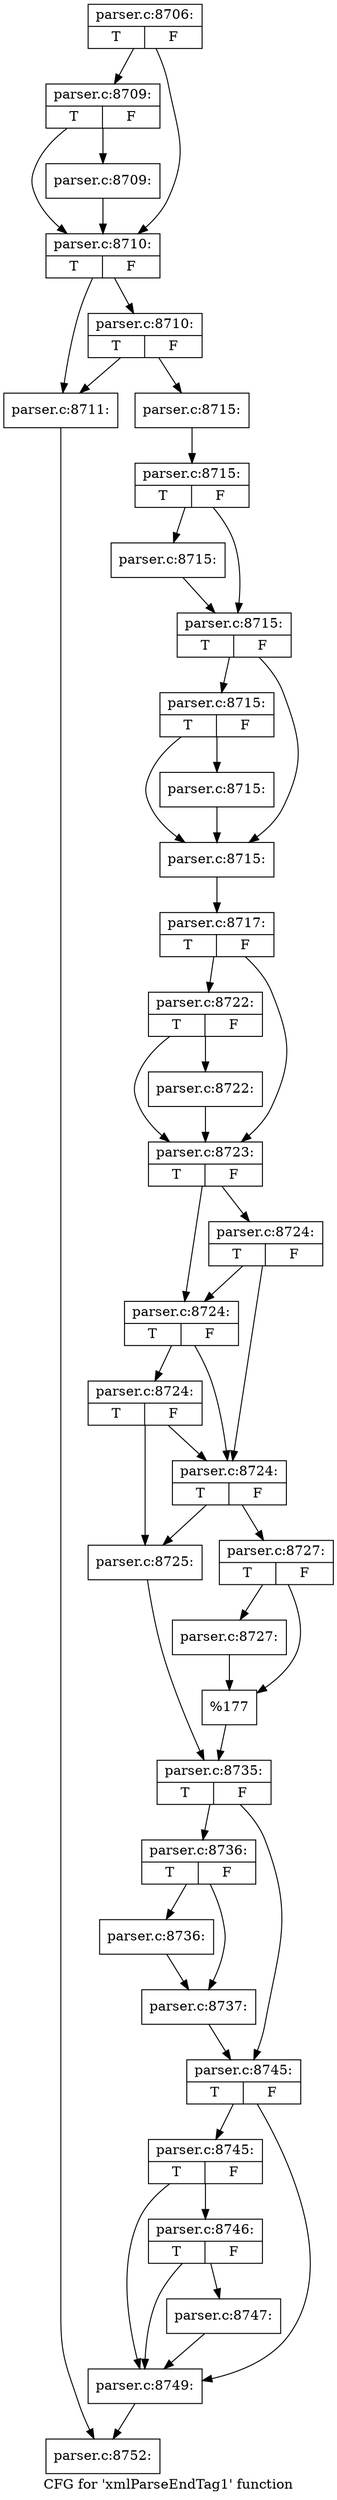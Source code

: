 digraph "CFG for 'xmlParseEndTag1' function" {
	label="CFG for 'xmlParseEndTag1' function";

	Node0x4bf9b60 [shape=record,label="{parser.c:8706:|{<s0>T|<s1>F}}"];
	Node0x4bf9b60 -> Node0x4bfe850;
	Node0x4bf9b60 -> Node0x4bfe800;
	Node0x4bfe850 [shape=record,label="{parser.c:8709:|{<s0>T|<s1>F}}"];
	Node0x4bfe850 -> Node0x4bfe7b0;
	Node0x4bfe850 -> Node0x4bfe800;
	Node0x4bfe7b0 [shape=record,label="{parser.c:8709:}"];
	Node0x4bfe7b0 -> Node0x4bfe800;
	Node0x4bfe800 [shape=record,label="{parser.c:8710:|{<s0>T|<s1>F}}"];
	Node0x4bfe800 -> Node0x4bff410;
	Node0x4bfe800 -> Node0x4bff4b0;
	Node0x4bff4b0 [shape=record,label="{parser.c:8710:|{<s0>T|<s1>F}}"];
	Node0x4bff4b0 -> Node0x4bff410;
	Node0x4bff4b0 -> Node0x4bff460;
	Node0x4bff410 [shape=record,label="{parser.c:8711:}"];
	Node0x4bff410 -> Node0x4bfdfc0;
	Node0x4bff460 [shape=record,label="{parser.c:8715:}"];
	Node0x4bff460 -> Node0x4c00560;
	Node0x4c00560 [shape=record,label="{parser.c:8715:|{<s0>T|<s1>F}}"];
	Node0x4c00560 -> Node0x4c01030;
	Node0x4c00560 -> Node0x4c01080;
	Node0x4c01030 [shape=record,label="{parser.c:8715:}"];
	Node0x4c01030 -> Node0x4c01080;
	Node0x4c01080 [shape=record,label="{parser.c:8715:|{<s0>T|<s1>F}}"];
	Node0x4c01080 -> Node0x4c01760;
	Node0x4c01080 -> Node0x4c01710;
	Node0x4c01760 [shape=record,label="{parser.c:8715:|{<s0>T|<s1>F}}"];
	Node0x4c01760 -> Node0x4c016c0;
	Node0x4c01760 -> Node0x4c01710;
	Node0x4c016c0 [shape=record,label="{parser.c:8715:}"];
	Node0x4c016c0 -> Node0x4c01710;
	Node0x4c01710 [shape=record,label="{parser.c:8715:}"];
	Node0x4c01710 -> Node0x4c004c0;
	Node0x4c004c0 [shape=record,label="{parser.c:8717:|{<s0>T|<s1>F}}"];
	Node0x4c004c0 -> Node0x4c02e80;
	Node0x4c004c0 -> Node0x4c02cb0;
	Node0x4c02e80 [shape=record,label="{parser.c:8722:|{<s0>T|<s1>F}}"];
	Node0x4c02e80 -> Node0x4c00510;
	Node0x4c02e80 -> Node0x4c02cb0;
	Node0x4c00510 [shape=record,label="{parser.c:8722:}"];
	Node0x4c00510 -> Node0x4c02cb0;
	Node0x4c02cb0 [shape=record,label="{parser.c:8723:|{<s0>T|<s1>F}}"];
	Node0x4c02cb0 -> Node0x4c03c70;
	Node0x4c02cb0 -> Node0x4c03c20;
	Node0x4c03c70 [shape=record,label="{parser.c:8724:|{<s0>T|<s1>F}}"];
	Node0x4c03c70 -> Node0x4c03b80;
	Node0x4c03c70 -> Node0x4c03c20;
	Node0x4c03c20 [shape=record,label="{parser.c:8724:|{<s0>T|<s1>F}}"];
	Node0x4c03c20 -> Node0x4c03b80;
	Node0x4c03c20 -> Node0x4c03bd0;
	Node0x4c03bd0 [shape=record,label="{parser.c:8724:|{<s0>T|<s1>F}}"];
	Node0x4c03bd0 -> Node0x4c03b80;
	Node0x4c03bd0 -> Node0x4c03a90;
	Node0x4c03b80 [shape=record,label="{parser.c:8724:|{<s0>T|<s1>F}}"];
	Node0x4c03b80 -> Node0x4c03a90;
	Node0x4c03b80 -> Node0x4c03b30;
	Node0x4c03a90 [shape=record,label="{parser.c:8725:}"];
	Node0x4c03a90 -> Node0x4c03ae0;
	Node0x4c03b30 [shape=record,label="{parser.c:8727:|{<s0>T|<s1>F}}"];
	Node0x4c03b30 -> Node0x4c05d50;
	Node0x4c03b30 -> Node0x4c05da0;
	Node0x4c05d50 [shape=record,label="{parser.c:8727:}"];
	Node0x4c05d50 -> Node0x4c05da0;
	Node0x4c05da0 [shape=record,label="{%177}"];
	Node0x4c05da0 -> Node0x4c03ae0;
	Node0x4c03ae0 [shape=record,label="{parser.c:8735:|{<s0>T|<s1>F}}"];
	Node0x4c03ae0 -> Node0x4c065d0;
	Node0x4c03ae0 -> Node0x4c06620;
	Node0x4c065d0 [shape=record,label="{parser.c:8736:|{<s0>T|<s1>F}}"];
	Node0x4c065d0 -> Node0x4c06a00;
	Node0x4c065d0 -> Node0x4c06a50;
	Node0x4c06a00 [shape=record,label="{parser.c:8736:}"];
	Node0x4c06a00 -> Node0x4c06a50;
	Node0x4c06a50 [shape=record,label="{parser.c:8737:}"];
	Node0x4c06a50 -> Node0x4c06620;
	Node0x4c06620 [shape=record,label="{parser.c:8745:|{<s0>T|<s1>F}}"];
	Node0x4c06620 -> Node0x4c07860;
	Node0x4c06620 -> Node0x4c07790;
	Node0x4c07860 [shape=record,label="{parser.c:8745:|{<s0>T|<s1>F}}"];
	Node0x4c07860 -> Node0x4c077e0;
	Node0x4c07860 -> Node0x4c07790;
	Node0x4c077e0 [shape=record,label="{parser.c:8746:|{<s0>T|<s1>F}}"];
	Node0x4c077e0 -> Node0x4c07790;
	Node0x4c077e0 -> Node0x4c07740;
	Node0x4c07740 [shape=record,label="{parser.c:8747:}"];
	Node0x4c07740 -> Node0x4c07790;
	Node0x4c07790 [shape=record,label="{parser.c:8749:}"];
	Node0x4c07790 -> Node0x4bfdfc0;
	Node0x4bfdfc0 [shape=record,label="{parser.c:8752:}"];
}

